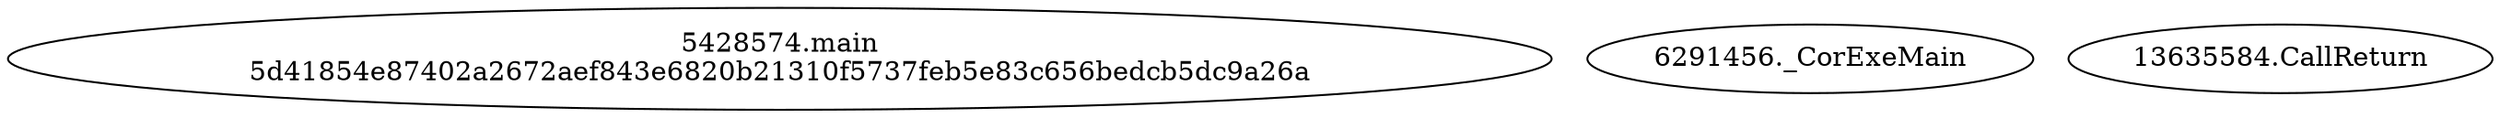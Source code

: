 // Global SCDG with merge call
digraph {
	0 [label="5428574.main
5d41854e87402a2672aef843e6820b21310f5737feb5e83c656bedcb5dc9a26a"]
	1 [label="6291456._CorExeMain
"]
	2 [label="13635584.CallReturn
"]
}
